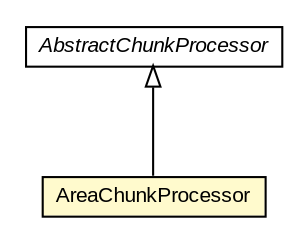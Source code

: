 #!/usr/local/bin/dot
#
# Class diagram 
# Generated by UMLGraph version R5_6-24-gf6e263 (http://www.umlgraph.org/)
#

digraph G {
	edge [fontname="arial",fontsize=10,labelfontname="arial",labelfontsize=10];
	node [fontname="arial",fontsize=10,shape=plaintext];
	nodesep=0.25;
	ranksep=0.5;
	// edu.arizona.biosemantics.semanticmarkup.markupelement.description.ling.extract.AbstractChunkProcessor
	c34081 [label=<<table title="edu.arizona.biosemantics.semanticmarkup.markupelement.description.ling.extract.AbstractChunkProcessor" border="0" cellborder="1" cellspacing="0" cellpadding="2" port="p" href="../AbstractChunkProcessor.html">
		<tr><td><table border="0" cellspacing="0" cellpadding="1">
<tr><td align="center" balign="center"><font face="arial italic"> AbstractChunkProcessor </font></td></tr>
		</table></td></tr>
		</table>>, URL="../AbstractChunkProcessor.html", fontname="arial", fontcolor="black", fontsize=10.0];
	// edu.arizona.biosemantics.semanticmarkup.markupelement.description.ling.extract.lib.AreaChunkProcessor
	c34114 [label=<<table title="edu.arizona.biosemantics.semanticmarkup.markupelement.description.ling.extract.lib.AreaChunkProcessor" border="0" cellborder="1" cellspacing="0" cellpadding="2" port="p" bgcolor="lemonChiffon" href="./AreaChunkProcessor.html">
		<tr><td><table border="0" cellspacing="0" cellpadding="1">
<tr><td align="center" balign="center"> AreaChunkProcessor </td></tr>
		</table></td></tr>
		</table>>, URL="./AreaChunkProcessor.html", fontname="arial", fontcolor="black", fontsize=10.0];
	//edu.arizona.biosemantics.semanticmarkup.markupelement.description.ling.extract.lib.AreaChunkProcessor extends edu.arizona.biosemantics.semanticmarkup.markupelement.description.ling.extract.AbstractChunkProcessor
	c34081:p -> c34114:p [dir=back,arrowtail=empty];
}

